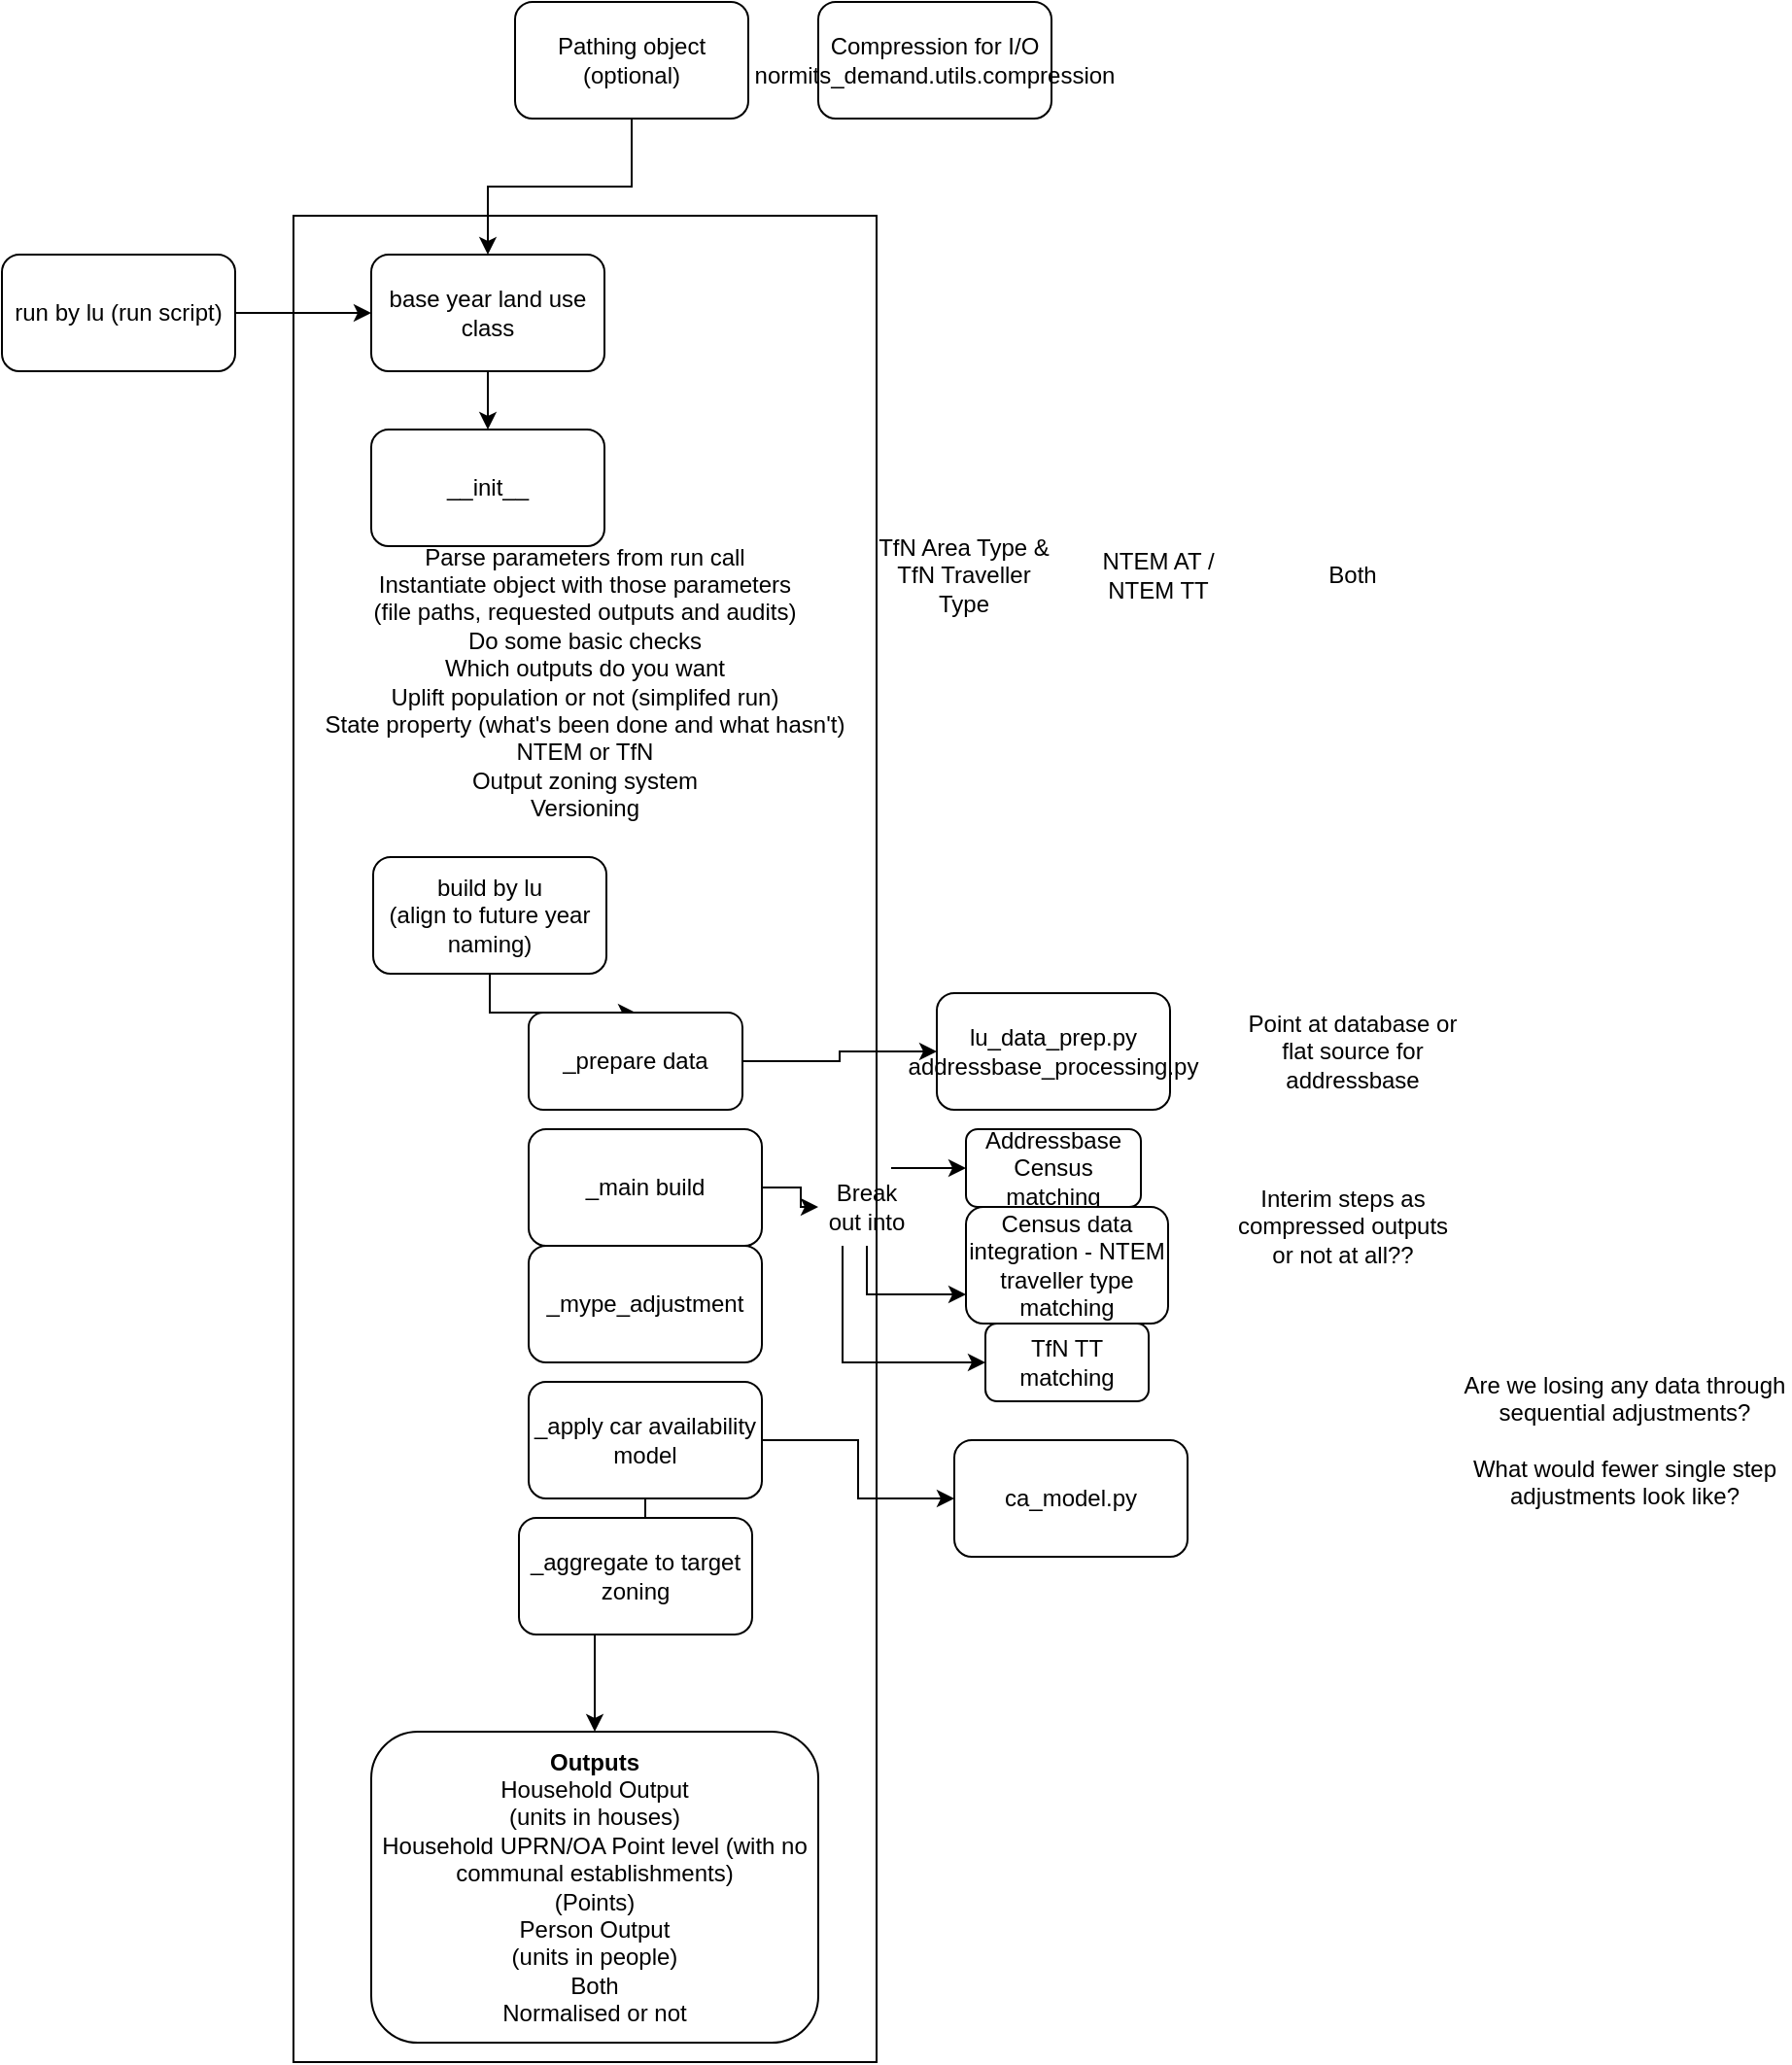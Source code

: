 <mxfile version="14.4.2" type="device"><diagram id="fwxJRz0EGTRICwDr4F7P" name="Page-1"><mxGraphModel dx="1422" dy="822" grid="1" gridSize="10" guides="1" tooltips="1" connect="1" arrows="1" fold="1" page="1" pageScale="1" pageWidth="827" pageHeight="1169" math="0" shadow="0"><root><mxCell id="0"/><mxCell id="1" parent="0"/><mxCell id="4OlT7a9at5PQSb1CjUaT-7" value="" style="rounded=0;whiteSpace=wrap;html=1;" vertex="1" parent="1"><mxGeometry x="300" y="200" width="300" height="950" as="geometry"/></mxCell><mxCell id="4OlT7a9at5PQSb1CjUaT-3" value="" style="edgeStyle=orthogonalEdgeStyle;rounded=0;orthogonalLoop=1;jettySize=auto;html=1;" edge="1" parent="1" source="4OlT7a9at5PQSb1CjUaT-1" target="4OlT7a9at5PQSb1CjUaT-2"><mxGeometry relative="1" as="geometry"/></mxCell><mxCell id="4OlT7a9at5PQSb1CjUaT-1" value="run by lu (run script)" style="rounded=1;whiteSpace=wrap;html=1;" vertex="1" parent="1"><mxGeometry x="150" y="220" width="120" height="60" as="geometry"/></mxCell><mxCell id="4OlT7a9at5PQSb1CjUaT-22" style="edgeStyle=orthogonalEdgeStyle;rounded=0;orthogonalLoop=1;jettySize=auto;html=1;exitX=0.5;exitY=1;exitDx=0;exitDy=0;entryX=0.5;entryY=0;entryDx=0;entryDy=0;" edge="1" parent="1" source="4OlT7a9at5PQSb1CjUaT-2" target="4OlT7a9at5PQSb1CjUaT-4"><mxGeometry relative="1" as="geometry"/></mxCell><mxCell id="4OlT7a9at5PQSb1CjUaT-2" value="base year land use class" style="rounded=1;whiteSpace=wrap;html=1;" vertex="1" parent="1"><mxGeometry x="340" y="220" width="120" height="60" as="geometry"/></mxCell><mxCell id="4OlT7a9at5PQSb1CjUaT-4" value="__init__" style="rounded=1;whiteSpace=wrap;html=1;" vertex="1" parent="1"><mxGeometry x="340" y="310" width="120" height="60" as="geometry"/></mxCell><mxCell id="4OlT7a9at5PQSb1CjUaT-5" value="Parse parameters from run call&lt;br&gt;Instantiate object with those parameters&lt;br&gt;(file paths, requested outputs and audits)&lt;br&gt;Do some basic checks&lt;br&gt;Which outputs do you want&lt;br&gt;Uplift population or not (simplifed run)&lt;br&gt;State property (what's been done and what hasn't)&lt;br&gt;NTEM or TfN&lt;br&gt;Output zoning system&lt;br&gt;Versioning" style="text;html=1;strokeColor=none;fillColor=none;align=center;verticalAlign=middle;whiteSpace=wrap;rounded=0;" vertex="1" parent="1"><mxGeometry x="230" y="380" width="440" height="120" as="geometry"/></mxCell><mxCell id="4OlT7a9at5PQSb1CjUaT-6" value="&lt;b&gt;Outputs&lt;/b&gt;&lt;br&gt;Household Output&lt;br&gt;(units in houses)&lt;br&gt;Household UPRN/OA Point level (with no communal establishments)&lt;br&gt;(Points)&lt;br&gt;Person Output&lt;br&gt;(units in people)&lt;br&gt;Both&lt;br&gt;Normalised or not&lt;br&gt;" style="rounded=1;whiteSpace=wrap;html=1;" vertex="1" parent="1"><mxGeometry x="340" y="980" width="230" height="160" as="geometry"/></mxCell><mxCell id="4OlT7a9at5PQSb1CjUaT-9" style="edgeStyle=orthogonalEdgeStyle;rounded=0;orthogonalLoop=1;jettySize=auto;html=1;entryX=0.5;entryY=0;entryDx=0;entryDy=0;" edge="1" parent="1" source="4OlT7a9at5PQSb1CjUaT-8" target="4OlT7a9at5PQSb1CjUaT-2"><mxGeometry relative="1" as="geometry"/></mxCell><mxCell id="4OlT7a9at5PQSb1CjUaT-8" value="Pathing object (optional)" style="rounded=1;whiteSpace=wrap;html=1;" vertex="1" parent="1"><mxGeometry x="414" y="90" width="120" height="60" as="geometry"/></mxCell><mxCell id="4OlT7a9at5PQSb1CjUaT-20" style="edgeStyle=orthogonalEdgeStyle;rounded=0;orthogonalLoop=1;jettySize=auto;html=1;exitX=0.5;exitY=1;exitDx=0;exitDy=0;entryX=0.5;entryY=0;entryDx=0;entryDy=0;" edge="1" parent="1" source="4OlT7a9at5PQSb1CjUaT-10" target="4OlT7a9at5PQSb1CjUaT-11"><mxGeometry relative="1" as="geometry"/></mxCell><mxCell id="4OlT7a9at5PQSb1CjUaT-10" value="build by lu&lt;br&gt;(align to future year naming)" style="rounded=1;whiteSpace=wrap;html=1;" vertex="1" parent="1"><mxGeometry x="341" y="530" width="120" height="60" as="geometry"/></mxCell><mxCell id="4OlT7a9at5PQSb1CjUaT-19" style="edgeStyle=orthogonalEdgeStyle;rounded=0;orthogonalLoop=1;jettySize=auto;html=1;exitX=1;exitY=0.5;exitDx=0;exitDy=0;entryX=0;entryY=0.5;entryDx=0;entryDy=0;" edge="1" parent="1" source="4OlT7a9at5PQSb1CjUaT-11" target="4OlT7a9at5PQSb1CjUaT-18"><mxGeometry relative="1" as="geometry"/></mxCell><mxCell id="4OlT7a9at5PQSb1CjUaT-11" value="_prepare data" style="rounded=1;whiteSpace=wrap;html=1;" vertex="1" parent="1"><mxGeometry x="421" y="610" width="110" height="50" as="geometry"/></mxCell><mxCell id="4OlT7a9at5PQSb1CjUaT-36" style="edgeStyle=orthogonalEdgeStyle;rounded=0;orthogonalLoop=1;jettySize=auto;html=1;exitX=1;exitY=0.5;exitDx=0;exitDy=0;" edge="1" parent="1" source="4OlT7a9at5PQSb1CjUaT-13" target="4OlT7a9at5PQSb1CjUaT-35"><mxGeometry relative="1" as="geometry"/></mxCell><mxCell id="4OlT7a9at5PQSb1CjUaT-13" value="_main build" style="rounded=1;whiteSpace=wrap;html=1;" vertex="1" parent="1"><mxGeometry x="421" y="670" width="120" height="60" as="geometry"/></mxCell><mxCell id="4OlT7a9at5PQSb1CjUaT-14" value="_mype_adjustment" style="rounded=1;whiteSpace=wrap;html=1;" vertex="1" parent="1"><mxGeometry x="421" y="730" width="120" height="60" as="geometry"/></mxCell><mxCell id="4OlT7a9at5PQSb1CjUaT-17" style="edgeStyle=orthogonalEdgeStyle;rounded=0;orthogonalLoop=1;jettySize=auto;html=1;exitX=1;exitY=0.5;exitDx=0;exitDy=0;entryX=0;entryY=0.5;entryDx=0;entryDy=0;" edge="1" parent="1" source="4OlT7a9at5PQSb1CjUaT-15" target="4OlT7a9at5PQSb1CjUaT-16"><mxGeometry relative="1" as="geometry"/></mxCell><mxCell id="4OlT7a9at5PQSb1CjUaT-21" style="edgeStyle=orthogonalEdgeStyle;rounded=0;orthogonalLoop=1;jettySize=auto;html=1;exitX=0.5;exitY=1;exitDx=0;exitDy=0;entryX=0.5;entryY=0;entryDx=0;entryDy=0;" edge="1" parent="1" source="4OlT7a9at5PQSb1CjUaT-15" target="4OlT7a9at5PQSb1CjUaT-6"><mxGeometry relative="1" as="geometry"/></mxCell><mxCell id="4OlT7a9at5PQSb1CjUaT-15" value="_apply car availability model" style="rounded=1;whiteSpace=wrap;html=1;" vertex="1" parent="1"><mxGeometry x="421" y="800" width="120" height="60" as="geometry"/></mxCell><mxCell id="4OlT7a9at5PQSb1CjUaT-16" value="ca_model.py" style="rounded=1;whiteSpace=wrap;html=1;" vertex="1" parent="1"><mxGeometry x="640" y="830" width="120" height="60" as="geometry"/></mxCell><mxCell id="4OlT7a9at5PQSb1CjUaT-18" value="lu_data_prep.py&lt;br&gt;addressbase_processing.py" style="rounded=1;whiteSpace=wrap;html=1;" vertex="1" parent="1"><mxGeometry x="631" y="600" width="120" height="60" as="geometry"/></mxCell><mxCell id="4OlT7a9at5PQSb1CjUaT-23" value="TfN Area Type &amp;amp; TfN Traveller Type" style="text;html=1;strokeColor=none;fillColor=none;align=center;verticalAlign=middle;whiteSpace=wrap;rounded=0;" vertex="1" parent="1"><mxGeometry x="600" y="340" width="90" height="90" as="geometry"/></mxCell><mxCell id="4OlT7a9at5PQSb1CjUaT-24" value="NTEM AT / NTEM TT" style="text;html=1;strokeColor=none;fillColor=none;align=center;verticalAlign=middle;whiteSpace=wrap;rounded=0;" vertex="1" parent="1"><mxGeometry x="700" y="340" width="90" height="90" as="geometry"/></mxCell><mxCell id="4OlT7a9at5PQSb1CjUaT-25" value="Both" style="text;html=1;strokeColor=none;fillColor=none;align=center;verticalAlign=middle;whiteSpace=wrap;rounded=0;" vertex="1" parent="1"><mxGeometry x="800" y="340" width="90" height="90" as="geometry"/></mxCell><mxCell id="4OlT7a9at5PQSb1CjUaT-27" value="_aggregate to target zoning" style="rounded=1;whiteSpace=wrap;html=1;" vertex="1" parent="1"><mxGeometry x="416" y="870" width="120" height="60" as="geometry"/></mxCell><mxCell id="4OlT7a9at5PQSb1CjUaT-28" value="Are we losing any data through sequential adjustments?&lt;br&gt;&lt;br&gt;What would fewer single step adjustments look like?" style="text;html=1;strokeColor=none;fillColor=none;align=center;verticalAlign=middle;whiteSpace=wrap;rounded=0;" vertex="1" parent="1"><mxGeometry x="900" y="765" width="170" height="130" as="geometry"/></mxCell><mxCell id="4OlT7a9at5PQSb1CjUaT-29" value="Compression for I/O&lt;br&gt;normits_demand.utils.compression" style="rounded=1;whiteSpace=wrap;html=1;" vertex="1" parent="1"><mxGeometry x="570" y="90" width="120" height="60" as="geometry"/></mxCell><mxCell id="4OlT7a9at5PQSb1CjUaT-31" value="Addressbase Census matching" style="rounded=1;whiteSpace=wrap;html=1;" vertex="1" parent="1"><mxGeometry x="646" y="670" width="90" height="40" as="geometry"/></mxCell><mxCell id="4OlT7a9at5PQSb1CjUaT-32" value="Census data integration - NTEM traveller type matching" style="rounded=1;whiteSpace=wrap;html=1;" vertex="1" parent="1"><mxGeometry x="646" y="710" width="104" height="60" as="geometry"/></mxCell><mxCell id="4OlT7a9at5PQSb1CjUaT-38" style="edgeStyle=orthogonalEdgeStyle;rounded=0;orthogonalLoop=1;jettySize=auto;html=1;exitX=0.5;exitY=1;exitDx=0;exitDy=0;entryX=0;entryY=0.75;entryDx=0;entryDy=0;" edge="1" parent="1" source="4OlT7a9at5PQSb1CjUaT-35" target="4OlT7a9at5PQSb1CjUaT-32"><mxGeometry relative="1" as="geometry"/></mxCell><mxCell id="4OlT7a9at5PQSb1CjUaT-45" style="edgeStyle=orthogonalEdgeStyle;rounded=0;orthogonalLoop=1;jettySize=auto;html=1;exitX=0.25;exitY=1;exitDx=0;exitDy=0;entryX=0;entryY=0.5;entryDx=0;entryDy=0;" edge="1" parent="1" source="4OlT7a9at5PQSb1CjUaT-35" target="4OlT7a9at5PQSb1CjUaT-43"><mxGeometry relative="1" as="geometry"/></mxCell><mxCell id="4OlT7a9at5PQSb1CjUaT-46" style="edgeStyle=orthogonalEdgeStyle;rounded=0;orthogonalLoop=1;jettySize=auto;html=1;exitX=0.75;exitY=0;exitDx=0;exitDy=0;entryX=0;entryY=0.5;entryDx=0;entryDy=0;" edge="1" parent="1" source="4OlT7a9at5PQSb1CjUaT-35" target="4OlT7a9at5PQSb1CjUaT-31"><mxGeometry relative="1" as="geometry"/></mxCell><mxCell id="4OlT7a9at5PQSb1CjUaT-35" value="Break out into" style="text;html=1;strokeColor=none;fillColor=none;align=center;verticalAlign=middle;whiteSpace=wrap;rounded=0;" vertex="1" parent="1"><mxGeometry x="570" y="690" width="50" height="40" as="geometry"/></mxCell><mxCell id="4OlT7a9at5PQSb1CjUaT-39" value="Interim steps as compressed outputs or not at all??" style="text;html=1;strokeColor=none;fillColor=none;align=center;verticalAlign=middle;whiteSpace=wrap;rounded=0;" vertex="1" parent="1"><mxGeometry x="780" y="690" width="120" height="60" as="geometry"/></mxCell><mxCell id="4OlT7a9at5PQSb1CjUaT-40" value="Point at database or flat source for addressbase" style="text;html=1;strokeColor=none;fillColor=none;align=center;verticalAlign=middle;whiteSpace=wrap;rounded=0;" vertex="1" parent="1"><mxGeometry x="785" y="600" width="120" height="60" as="geometry"/></mxCell><mxCell id="4OlT7a9at5PQSb1CjUaT-43" value="TfN TT matching" style="rounded=1;whiteSpace=wrap;html=1;" vertex="1" parent="1"><mxGeometry x="656" y="770" width="84" height="40" as="geometry"/></mxCell></root></mxGraphModel></diagram></mxfile>